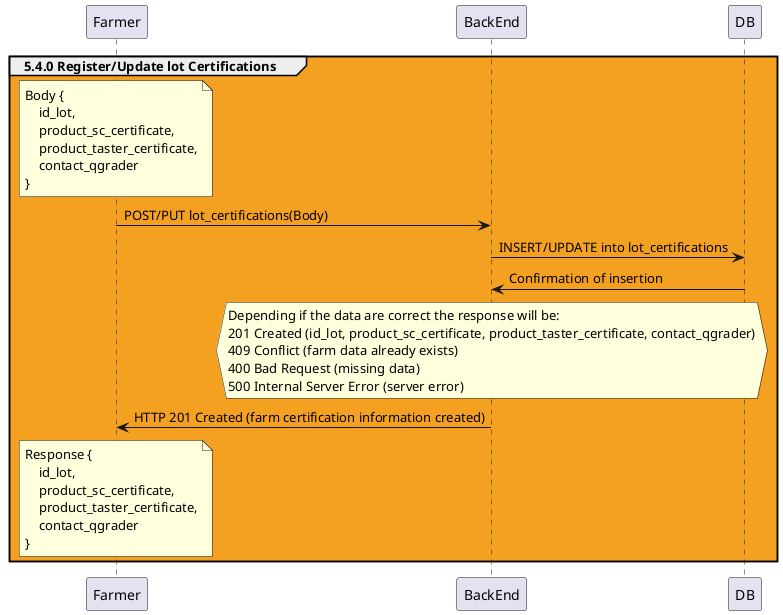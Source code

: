 @startuml

group #F4A020 5.4.0 Register/Update lot Certifications 

    note over Farmer
        Body {
            id_lot,
            product_sc_certificate,
            product_taster_certificate,
            contact_qgrader
        }
    endnote

    Farmer -> BackEnd: POST/PUT lot_certifications(Body)

    BackEnd -> DB: INSERT/UPDATE into lot_certifications

    DB -> BackEnd: Confirmation of insertion

    hnote over BackEnd
        Depending if the data are correct the response will be:
        201 Created (id_lot, product_sc_certificate, product_taster_certificate, contact_qgrader)
        409 Conflict (farm data already exists)
        400 Bad Request (missing data)
        500 Internal Server Error (server error)
    endnote

    BackEnd -> Farmer: HTTP 201 Created (farm certification information created)

    note over Farmer
        Response {
            id_lot,
            product_sc_certificate,
            product_taster_certificate,
            contact_qgrader
        }
    endnote
end group

@enduml
